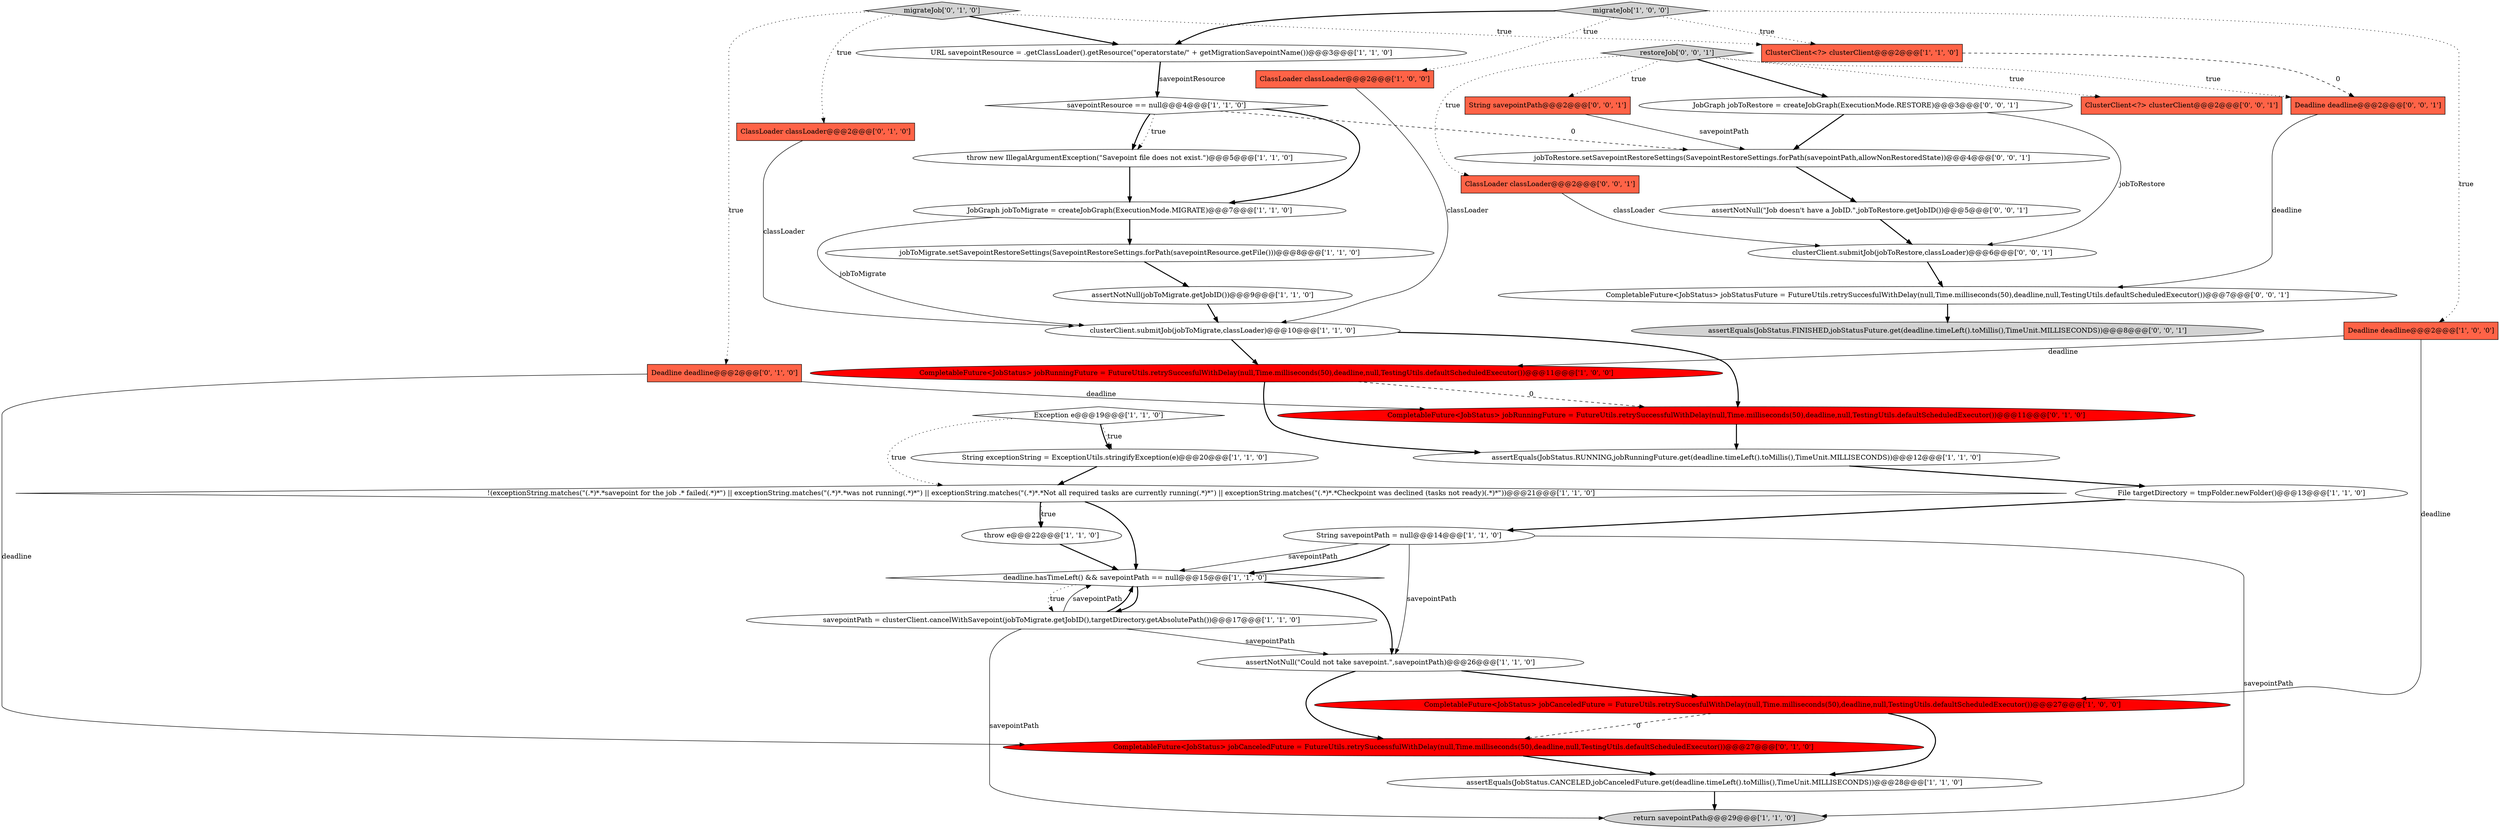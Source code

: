 digraph {
9 [style = filled, label = "CompletableFuture<JobStatus> jobRunningFuture = FutureUtils.retrySuccesfulWithDelay(null,Time.milliseconds(50),deadline,null,TestingUtils.defaultScheduledExecutor())@@@11@@@['1', '0', '0']", fillcolor = red, shape = ellipse image = "AAA1AAABBB1BBB"];
35 [style = filled, label = "ClusterClient<?> clusterClient@@@2@@@['0', '0', '1']", fillcolor = tomato, shape = box image = "AAA0AAABBB3BBB"];
34 [style = filled, label = "jobToRestore.setSavepointRestoreSettings(SavepointRestoreSettings.forPath(savepointPath,allowNonRestoredState))@@@4@@@['0', '0', '1']", fillcolor = white, shape = ellipse image = "AAA0AAABBB3BBB"];
12 [style = filled, label = "String exceptionString = ExceptionUtils.stringifyException(e)@@@20@@@['1', '1', '0']", fillcolor = white, shape = ellipse image = "AAA0AAABBB1BBB"];
37 [style = filled, label = "ClassLoader classLoader@@@2@@@['0', '0', '1']", fillcolor = tomato, shape = box image = "AAA0AAABBB3BBB"];
30 [style = filled, label = "JobGraph jobToRestore = createJobGraph(ExecutionMode.RESTORE)@@@3@@@['0', '0', '1']", fillcolor = white, shape = ellipse image = "AAA0AAABBB3BBB"];
36 [style = filled, label = "clusterClient.submitJob(jobToRestore,classLoader)@@@6@@@['0', '0', '1']", fillcolor = white, shape = ellipse image = "AAA0AAABBB3BBB"];
19 [style = filled, label = "return savepointPath@@@29@@@['1', '1', '0']", fillcolor = lightgray, shape = ellipse image = "AAA0AAABBB1BBB"];
32 [style = filled, label = "restoreJob['0', '0', '1']", fillcolor = lightgray, shape = diamond image = "AAA0AAABBB3BBB"];
5 [style = filled, label = "savepointResource == null@@@4@@@['1', '1', '0']", fillcolor = white, shape = diamond image = "AAA0AAABBB1BBB"];
27 [style = filled, label = "Deadline deadline@@@2@@@['0', '1', '0']", fillcolor = tomato, shape = box image = "AAA0AAABBB2BBB"];
22 [style = filled, label = "assertEquals(JobStatus.RUNNING,jobRunningFuture.get(deadline.timeLeft().toMillis(),TimeUnit.MILLISECONDS))@@@12@@@['1', '1', '0']", fillcolor = white, shape = ellipse image = "AAA0AAABBB1BBB"];
10 [style = filled, label = "ClusterClient<?> clusterClient@@@2@@@['1', '1', '0']", fillcolor = tomato, shape = box image = "AAA0AAABBB1BBB"];
28 [style = filled, label = "CompletableFuture<JobStatus> jobCanceledFuture = FutureUtils.retrySuccessfulWithDelay(null,Time.milliseconds(50),deadline,null,TestingUtils.defaultScheduledExecutor())@@@27@@@['0', '1', '0']", fillcolor = red, shape = ellipse image = "AAA1AAABBB2BBB"];
23 [style = filled, label = "Exception e@@@19@@@['1', '1', '0']", fillcolor = white, shape = diamond image = "AAA0AAABBB1BBB"];
0 [style = filled, label = "deadline.hasTimeLeft() && savepointPath == null@@@15@@@['1', '1', '0']", fillcolor = white, shape = diamond image = "AAA0AAABBB1BBB"];
15 [style = filled, label = "jobToMigrate.setSavepointRestoreSettings(SavepointRestoreSettings.forPath(savepointResource.getFile()))@@@8@@@['1', '1', '0']", fillcolor = white, shape = ellipse image = "AAA0AAABBB1BBB"];
14 [style = filled, label = "JobGraph jobToMigrate = createJobGraph(ExecutionMode.MIGRATE)@@@7@@@['1', '1', '0']", fillcolor = white, shape = ellipse image = "AAA0AAABBB1BBB"];
3 [style = filled, label = "Deadline deadline@@@2@@@['1', '0', '0']", fillcolor = tomato, shape = box image = "AAA0AAABBB1BBB"];
8 [style = filled, label = "throw e@@@22@@@['1', '1', '0']", fillcolor = white, shape = ellipse image = "AAA0AAABBB1BBB"];
1 [style = filled, label = "String savepointPath = null@@@14@@@['1', '1', '0']", fillcolor = white, shape = ellipse image = "AAA0AAABBB1BBB"];
4 [style = filled, label = "ClassLoader classLoader@@@2@@@['1', '0', '0']", fillcolor = tomato, shape = box image = "AAA0AAABBB1BBB"];
31 [style = filled, label = "CompletableFuture<JobStatus> jobStatusFuture = FutureUtils.retrySuccesfulWithDelay(null,Time.milliseconds(50),deadline,null,TestingUtils.defaultScheduledExecutor())@@@7@@@['0', '0', '1']", fillcolor = white, shape = ellipse image = "AAA0AAABBB3BBB"];
13 [style = filled, label = "URL savepointResource = .getClassLoader().getResource(\"operatorstate/\" + getMigrationSavepointName())@@@3@@@['1', '1', '0']", fillcolor = white, shape = ellipse image = "AAA0AAABBB1BBB"];
7 [style = filled, label = "migrateJob['1', '0', '0']", fillcolor = lightgray, shape = diamond image = "AAA0AAABBB1BBB"];
16 [style = filled, label = "CompletableFuture<JobStatus> jobCanceledFuture = FutureUtils.retrySuccesfulWithDelay(null,Time.milliseconds(50),deadline,null,TestingUtils.defaultScheduledExecutor())@@@27@@@['1', '0', '0']", fillcolor = red, shape = ellipse image = "AAA1AAABBB1BBB"];
20 [style = filled, label = "throw new IllegalArgumentException(\"Savepoint file does not exist.\")@@@5@@@['1', '1', '0']", fillcolor = white, shape = ellipse image = "AAA0AAABBB1BBB"];
2 [style = filled, label = "File targetDirectory = tmpFolder.newFolder()@@@13@@@['1', '1', '0']", fillcolor = white, shape = ellipse image = "AAA0AAABBB1BBB"];
39 [style = filled, label = "assertEquals(JobStatus.FINISHED,jobStatusFuture.get(deadline.timeLeft().toMillis(),TimeUnit.MILLISECONDS))@@@8@@@['0', '0', '1']", fillcolor = lightgray, shape = ellipse image = "AAA0AAABBB3BBB"];
26 [style = filled, label = "ClassLoader classLoader@@@2@@@['0', '1', '0']", fillcolor = tomato, shape = box image = "AAA0AAABBB2BBB"];
40 [style = filled, label = "Deadline deadline@@@2@@@['0', '0', '1']", fillcolor = tomato, shape = box image = "AAA0AAABBB3BBB"];
33 [style = filled, label = "String savepointPath@@@2@@@['0', '0', '1']", fillcolor = tomato, shape = box image = "AAA0AAABBB3BBB"];
6 [style = filled, label = "assertEquals(JobStatus.CANCELED,jobCanceledFuture.get(deadline.timeLeft().toMillis(),TimeUnit.MILLISECONDS))@@@28@@@['1', '1', '0']", fillcolor = white, shape = ellipse image = "AAA0AAABBB1BBB"];
25 [style = filled, label = "migrateJob['0', '1', '0']", fillcolor = lightgray, shape = diamond image = "AAA0AAABBB2BBB"];
11 [style = filled, label = "assertNotNull(jobToMigrate.getJobID())@@@9@@@['1', '1', '0']", fillcolor = white, shape = ellipse image = "AAA0AAABBB1BBB"];
21 [style = filled, label = "clusterClient.submitJob(jobToMigrate,classLoader)@@@10@@@['1', '1', '0']", fillcolor = white, shape = ellipse image = "AAA0AAABBB1BBB"];
18 [style = filled, label = "!(exceptionString.matches(\"(.*)*.*savepoint for the job .* failed(.*)*\") || exceptionString.matches(\"(.*)*.*was not running(.*)*\") || exceptionString.matches(\"(.*)*.*Not all required tasks are currently running(.*)*\") || exceptionString.matches(\"(.*)*.*Checkpoint was declined \(tasks not ready\)(.*)*\"))@@@21@@@['1', '1', '0']", fillcolor = white, shape = diamond image = "AAA0AAABBB1BBB"];
24 [style = filled, label = "assertNotNull(\"Could not take savepoint.\",savepointPath)@@@26@@@['1', '1', '0']", fillcolor = white, shape = ellipse image = "AAA0AAABBB1BBB"];
29 [style = filled, label = "CompletableFuture<JobStatus> jobRunningFuture = FutureUtils.retrySuccessfulWithDelay(null,Time.milliseconds(50),deadline,null,TestingUtils.defaultScheduledExecutor())@@@11@@@['0', '1', '0']", fillcolor = red, shape = ellipse image = "AAA1AAABBB2BBB"];
38 [style = filled, label = "assertNotNull(\"Job doesn't have a JobID.\",jobToRestore.getJobID())@@@5@@@['0', '0', '1']", fillcolor = white, shape = ellipse image = "AAA0AAABBB3BBB"];
17 [style = filled, label = "savepointPath = clusterClient.cancelWithSavepoint(jobToMigrate.getJobID(),targetDirectory.getAbsolutePath())@@@17@@@['1', '1', '0']", fillcolor = white, shape = ellipse image = "AAA0AAABBB1BBB"];
1->0 [style = solid, label="savepointPath"];
9->22 [style = bold, label=""];
7->13 [style = bold, label=""];
24->28 [style = bold, label=""];
4->21 [style = solid, label="classLoader"];
30->36 [style = solid, label="jobToRestore"];
28->6 [style = bold, label=""];
7->10 [style = dotted, label="true"];
22->2 [style = bold, label=""];
32->35 [style = dotted, label="true"];
17->0 [style = solid, label="savepointPath"];
37->36 [style = solid, label="classLoader"];
5->20 [style = bold, label=""];
14->21 [style = solid, label="jobToMigrate"];
25->13 [style = bold, label=""];
2->1 [style = bold, label=""];
0->17 [style = bold, label=""];
17->24 [style = solid, label="savepointPath"];
16->6 [style = bold, label=""];
11->21 [style = bold, label=""];
36->31 [style = bold, label=""];
3->16 [style = solid, label="deadline"];
38->36 [style = bold, label=""];
1->24 [style = solid, label="savepointPath"];
20->14 [style = bold, label=""];
30->34 [style = bold, label=""];
1->0 [style = bold, label=""];
6->19 [style = bold, label=""];
5->14 [style = bold, label=""];
18->8 [style = dotted, label="true"];
17->19 [style = solid, label="savepointPath"];
32->40 [style = dotted, label="true"];
32->30 [style = bold, label=""];
5->34 [style = dashed, label="0"];
32->33 [style = dotted, label="true"];
27->28 [style = solid, label="deadline"];
8->0 [style = bold, label=""];
24->16 [style = bold, label=""];
21->9 [style = bold, label=""];
1->19 [style = solid, label="savepointPath"];
17->0 [style = bold, label=""];
21->29 [style = bold, label=""];
15->11 [style = bold, label=""];
13->5 [style = solid, label="savepointResource"];
23->18 [style = dotted, label="true"];
9->29 [style = dashed, label="0"];
10->40 [style = dashed, label="0"];
7->3 [style = dotted, label="true"];
0->24 [style = bold, label=""];
3->9 [style = solid, label="deadline"];
7->4 [style = dotted, label="true"];
12->18 [style = bold, label=""];
13->5 [style = bold, label=""];
26->21 [style = solid, label="classLoader"];
5->20 [style = dotted, label="true"];
0->17 [style = dotted, label="true"];
32->37 [style = dotted, label="true"];
14->15 [style = bold, label=""];
23->12 [style = bold, label=""];
18->8 [style = bold, label=""];
33->34 [style = solid, label="savepointPath"];
31->39 [style = bold, label=""];
29->22 [style = bold, label=""];
34->38 [style = bold, label=""];
25->10 [style = dotted, label="true"];
23->12 [style = dotted, label="true"];
25->27 [style = dotted, label="true"];
16->28 [style = dashed, label="0"];
40->31 [style = solid, label="deadline"];
18->0 [style = bold, label=""];
25->26 [style = dotted, label="true"];
27->29 [style = solid, label="deadline"];
}
